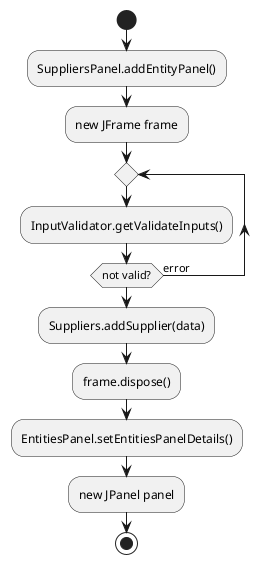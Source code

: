 @startuml
'https://plantuml.com/activity-diagram-beta

start

:SuppliersPanel.addEntityPanel();
:new JFrame frame;

repeat
  :InputValidator.getValidateInputs();
repeat while (not valid?) is (error)

:Suppliers.addSupplier(data);
:frame.dispose();
:EntitiesPanel.setEntitiesPanelDetails();
:new JPanel panel;

stop

@enduml
